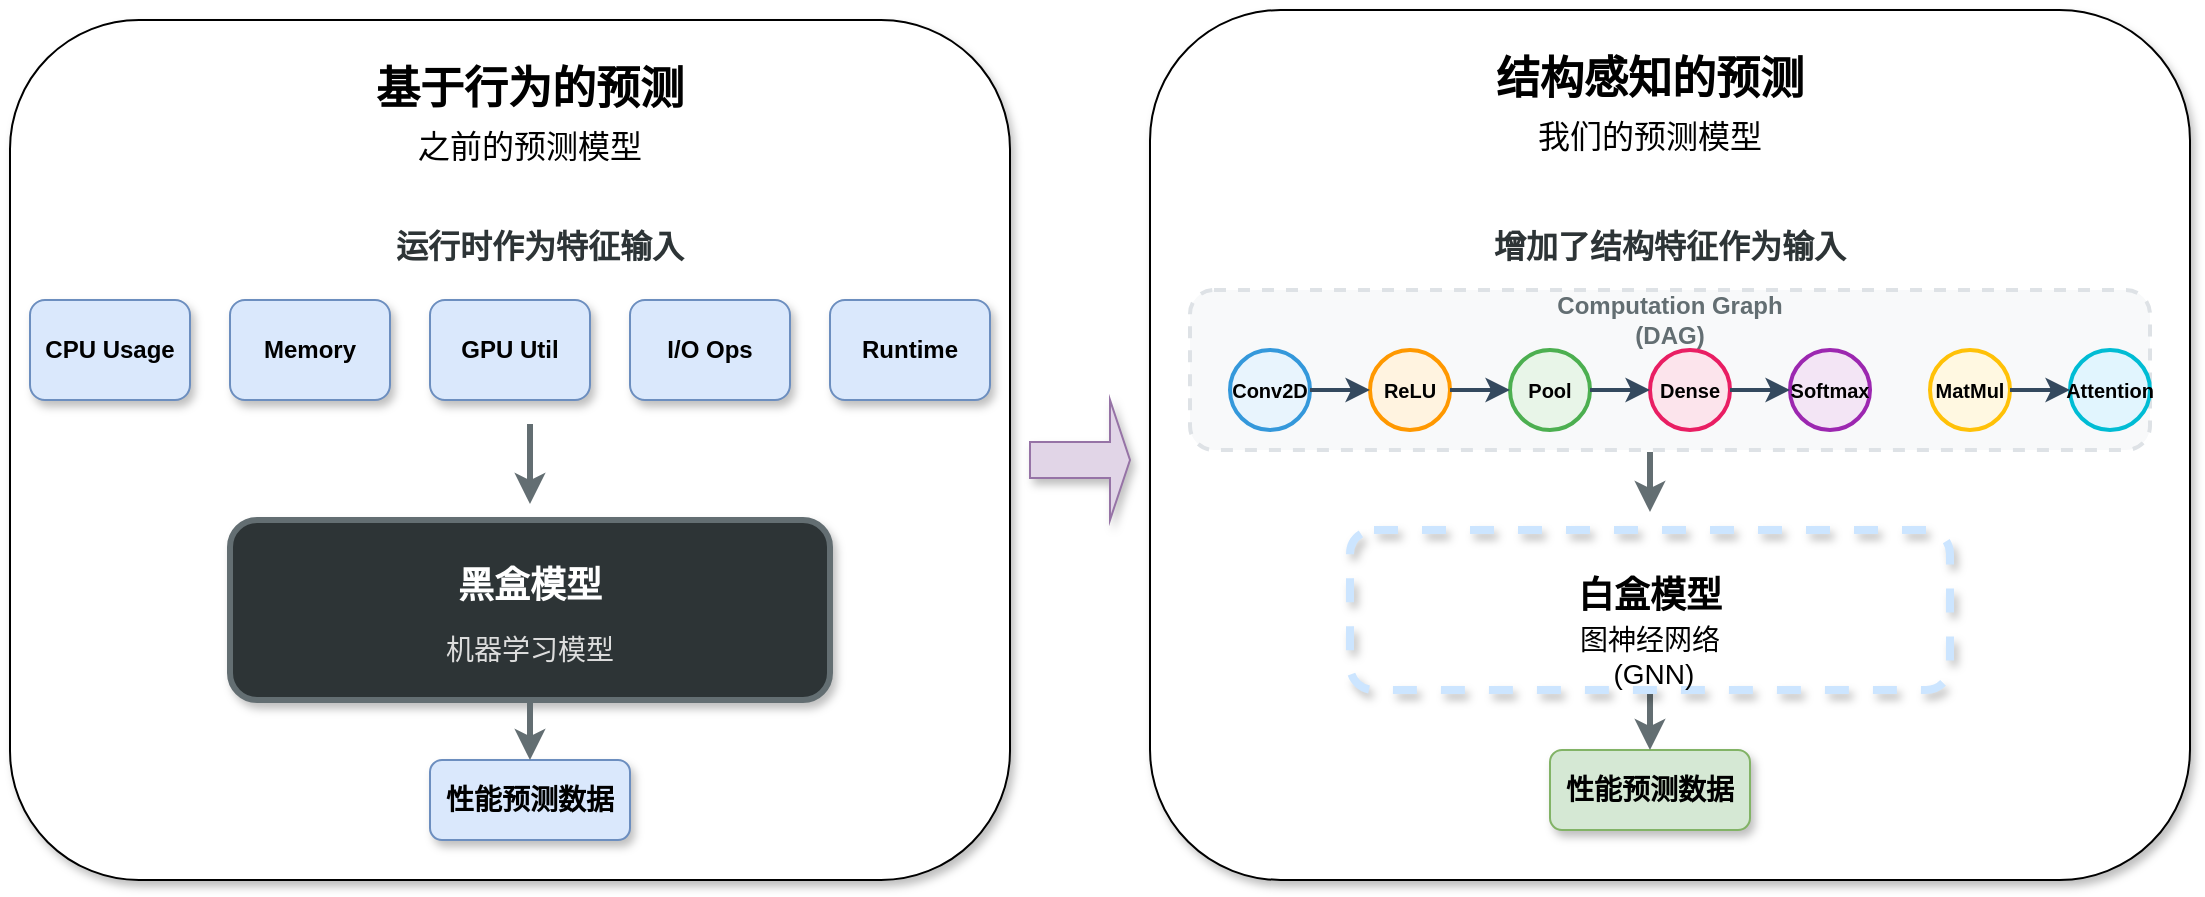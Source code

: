 <mxfile version="27.1.4">
  <diagram name="Prediction Evolution" id="prediction_evolution">
    <mxGraphModel dx="1566" dy="882" grid="1" gridSize="10" guides="1" tooltips="1" connect="1" arrows="1" fold="1" page="1" pageScale="1" pageWidth="1600" pageHeight="900" math="0" shadow="0">
      <root>
        <mxCell id="0" />
        <mxCell id="1" parent="0" />
        <mxCell id="evolution_arrow" value="" style="shape=singleArrow;whiteSpace=wrap;html=1;fillColor=#e1d5e7;strokeColor=#9673a6;shadow=1;" parent="1" vertex="1">
          <mxGeometry x="600" y="320" width="50" height="60" as="geometry" />
        </mxCell>
        <mxCell id="structure_bg" value="" style="rounded=1;whiteSpace=wrap;html=1;fillColor=#ffffff;strokeColor=#000000;strokeWidth=1;shadow=1;container=0;" parent="1" vertex="1">
          <mxGeometry x="660" y="125" width="520" height="435" as="geometry" />
        </mxCell>
        <mxCell id="structure_title" value="&lt;font style=&quot;font-size: 22px; color: rgb(0, 0, 0);&quot;&gt;结构感知的预测&lt;/font&gt;" style="text;html=1;strokeColor=none;fillColor=none;align=center;verticalAlign=middle;whiteSpace=wrap;rounded=0;fontSize=20;fontStyle=1;fontColor=#00b894;container=0;" parent="1" vertex="1">
          <mxGeometry x="800" y="145" width="220" height="30" as="geometry" />
        </mxCell>
        <mxCell id="structure_subtitle" value="&lt;font style=&quot;color: rgb(0, 0, 0); font-size: 16px;&quot;&gt;我们的预测模型&lt;/font&gt;" style="text;html=1;strokeColor=none;fillColor=none;align=center;verticalAlign=middle;whiteSpace=wrap;rounded=0;fontSize=14;fontColor=#636e72;container=0;" parent="1" vertex="1">
          <mxGeometry x="800" y="175" width="220" height="25" as="geometry" />
        </mxCell>
        <mxCell id="input_structure_title" value="增加了结构特征作为输入" style="text;html=1;strokeColor=none;fillColor=none;align=center;verticalAlign=middle;whiteSpace=wrap;rounded=0;fontSize=16;fontStyle=1;fontColor=#2d3436;container=0;" parent="1" vertex="1">
          <mxGeometry x="820" y="230" width="200" height="25" as="geometry" />
        </mxCell>
        <mxCell id="comp_graph_bg" value="" style="rounded=1;whiteSpace=wrap;html=1;fillColor=#f8f9fa;strokeColor=#dee2e6;strokeWidth=2;dashed=1;container=0;" parent="1" vertex="1">
          <mxGeometry x="680" y="265" width="480" height="80" as="geometry" />
        </mxCell>
        <mxCell id="comp_graph_title" value="Computation Graph (DAG)" style="text;html=1;strokeColor=none;fillColor=none;align=center;verticalAlign=middle;whiteSpace=wrap;rounded=0;fontSize=12;fontStyle=1;fontColor=#636e72;container=0;" parent="1" vertex="1">
          <mxGeometry x="860" y="270" width="120" height="20" as="geometry" />
        </mxCell>
        <mxCell id="op1" value="Conv2D" style="ellipse;whiteSpace=wrap;html=1;aspect=fixed;fontSize=10;fontStyle=1;fillColor=#e8f4fd;strokeColor=#3498db;strokeWidth=2;container=0;" parent="1" vertex="1">
          <mxGeometry x="700" y="295" width="40" height="40" as="geometry" />
        </mxCell>
        <mxCell id="op2" value="ReLU" style="ellipse;whiteSpace=wrap;html=1;aspect=fixed;fontSize=10;fontStyle=1;fillColor=#fff3e0;strokeColor=#ff9800;strokeWidth=2;container=0;" parent="1" vertex="1">
          <mxGeometry x="770" y="295" width="40" height="40" as="geometry" />
        </mxCell>
        <mxCell id="op3" value="Pool" style="ellipse;whiteSpace=wrap;html=1;aspect=fixed;fontSize=10;fontStyle=1;fillColor=#e8f5e8;strokeColor=#4caf50;strokeWidth=2;container=0;" parent="1" vertex="1">
          <mxGeometry x="840" y="295" width="40" height="40" as="geometry" />
        </mxCell>
        <mxCell id="op4" value="Dense" style="ellipse;whiteSpace=wrap;html=1;aspect=fixed;fontSize=10;fontStyle=1;fillColor=#fce4ec;strokeColor=#e91e63;strokeWidth=2;container=0;" parent="1" vertex="1">
          <mxGeometry x="910" y="295" width="40" height="40" as="geometry" />
        </mxCell>
        <mxCell id="op5" value="Softmax" style="ellipse;whiteSpace=wrap;html=1;aspect=fixed;fontSize=10;fontStyle=1;fillColor=#f3e5f5;strokeColor=#9c27b0;strokeWidth=2;container=0;" parent="1" vertex="1">
          <mxGeometry x="980" y="295" width="40" height="40" as="geometry" />
        </mxCell>
        <mxCell id="op6" value="MatMul" style="ellipse;whiteSpace=wrap;html=1;aspect=fixed;fontSize=10;fontStyle=1;fillColor=#fff8e1;strokeColor=#ffc107;strokeWidth=2;container=0;" parent="1" vertex="1">
          <mxGeometry x="1050" y="295" width="40" height="40" as="geometry" />
        </mxCell>
        <mxCell id="op7" value="Attention" style="ellipse;whiteSpace=wrap;html=1;aspect=fixed;fontSize=10;fontStyle=1;fillColor=#e1f5fe;strokeColor=#00bcd4;strokeWidth=2;container=0;" parent="1" vertex="1">
          <mxGeometry x="1120" y="295" width="40" height="40" as="geometry" />
        </mxCell>
        <mxCell id="op_edge1" value="" style="endArrow=classic;html=1;rounded=1;strokeWidth=2;strokeColor=#34495e;" parent="1" source="op1" target="op2" edge="1">
          <mxGeometry width="50" height="50" relative="1" as="geometry">
            <mxPoint x="800" y="395" as="sourcePoint" />
            <mxPoint x="850" y="345" as="targetPoint" />
          </mxGeometry>
        </mxCell>
        <mxCell id="op_edge2" value="" style="endArrow=classic;html=1;rounded=1;strokeWidth=2;strokeColor=#34495e;" parent="1" source="op2" target="op3" edge="1">
          <mxGeometry width="50" height="50" relative="1" as="geometry">
            <mxPoint x="800" y="395" as="sourcePoint" />
            <mxPoint x="850" y="345" as="targetPoint" />
          </mxGeometry>
        </mxCell>
        <mxCell id="op_edge3" value="" style="endArrow=classic;html=1;rounded=1;strokeWidth=2;strokeColor=#34495e;" parent="1" source="op3" target="op4" edge="1">
          <mxGeometry width="50" height="50" relative="1" as="geometry">
            <mxPoint x="800" y="395" as="sourcePoint" />
            <mxPoint x="850" y="345" as="targetPoint" />
          </mxGeometry>
        </mxCell>
        <mxCell id="op_edge4" value="" style="endArrow=classic;html=1;rounded=1;strokeWidth=2;strokeColor=#34495e;" parent="1" source="op4" target="op5" edge="1">
          <mxGeometry width="50" height="50" relative="1" as="geometry">
            <mxPoint x="800" y="395" as="sourcePoint" />
            <mxPoint x="850" y="345" as="targetPoint" />
          </mxGeometry>
        </mxCell>
        <mxCell id="op_edge5" value="" style="endArrow=classic;html=1;rounded=1;strokeWidth=2;strokeColor=#34495e;" parent="1" source="op6" target="op7" edge="1">
          <mxGeometry width="50" height="50" relative="1" as="geometry">
            <mxPoint x="800" y="395" as="sourcePoint" />
            <mxPoint x="850" y="345" as="targetPoint" />
          </mxGeometry>
        </mxCell>
        <mxCell id="to_structure_model" value="" style="endArrow=classic;html=1;rounded=1;strokeWidth=3;strokeColor=#636e72;" parent="1" edge="1">
          <mxGeometry width="50" height="50" relative="1" as="geometry">
            <mxPoint x="910" y="346" as="sourcePoint" />
            <mxPoint x="910" y="376" as="targetPoint" />
          </mxGeometry>
        </mxCell>
        <mxCell id="structure_output" value="&lt;font style=&quot;color: rgb(0, 0, 0); font-size: 14px;&quot;&gt;性能预测数据&lt;/font&gt;" style="rounded=1;whiteSpace=wrap;html=1;fillColor=#d5e8d4;strokeColor=#82b366;fontSize=13;fontStyle=1;shadow=1;container=0;" parent="1" vertex="1">
          <mxGeometry x="860" y="495" width="100" height="40" as="geometry" />
        </mxCell>
        <mxCell id="to_structure_output" value="" style="endArrow=classic;html=1;rounded=0;strokeWidth=3;strokeColor=#636e72;" parent="1" source="transparent_model" target="structure_output" edge="1">
          <mxGeometry width="50" height="50" relative="1" as="geometry">
            <mxPoint x="960" y="595" as="sourcePoint" />
            <mxPoint x="1010" y="545" as="targetPoint" />
          </mxGeometry>
        </mxCell>
        <mxCell id="transparent_model" value="" style="rounded=1;whiteSpace=wrap;html=1;fillColor=none;strokeColor=#CCE5FF;strokeWidth=4;shadow=1;dashed=1;container=0;" parent="1" vertex="1">
          <mxGeometry x="760" y="385" width="300" height="80" as="geometry" />
        </mxCell>
        <mxCell id="transparent_label" value="&lt;font style=&quot;font-size: 18px; color: rgb(0, 0, 0);&quot;&gt;白盒模型&lt;/font&gt;" style="text;html=1;strokeColor=none;fillColor=none;align=center;verticalAlign=middle;whiteSpace=wrap;rounded=0;fontSize=16;fontStyle=1;fontColor=#00b894;container=0;" parent="1" vertex="1">
          <mxGeometry x="830" y="405" width="160" height="25" as="geometry" />
        </mxCell>
        <mxCell id="transparent_sublabel" value="&lt;font style=&quot;font-size: 14px; color: rgb(0, 0, 0);&quot;&gt;图神经网络&lt;/font&gt;&lt;div&gt;&lt;font style=&quot;font-size: 14px; color: rgb(0, 0, 0);&quot;&gt;&amp;nbsp;(GNN)&lt;/font&gt;&lt;/div&gt;" style="text;html=1;strokeColor=none;fillColor=none;align=center;verticalAlign=middle;whiteSpace=wrap;rounded=0;fontSize=12;fontColor=#636e72;container=0;" parent="1" vertex="1">
          <mxGeometry x="830" y="435" width="160" height="25" as="geometry" />
        </mxCell>
        <mxCell id="behavior_bg" value="" style="rounded=1;whiteSpace=wrap;html=1;fillColor=#ffffff;strokeColor=#000000;strokeWidth=1;shadow=1;container=0;" parent="1" vertex="1">
          <mxGeometry x="90" y="130" width="500" height="430" as="geometry" />
        </mxCell>
        <mxCell id="behavior_title" value="&lt;font style=&quot;color: rgb(0, 0, 0); font-size: 22px;&quot;&gt;基于行为的预测&lt;/font&gt;" style="text;html=1;strokeColor=none;fillColor=none;align=center;verticalAlign=middle;whiteSpace=wrap;rounded=0;fontSize=20;fontStyle=1;fontColor=#74b9ff;container=0;" parent="1" vertex="1">
          <mxGeometry x="240" y="150" width="220" height="30" as="geometry" />
        </mxCell>
        <mxCell id="behavior_subtitle" value="&lt;font style=&quot;color: rgb(0, 0, 0); font-size: 16px;&quot;&gt;之前的预测模型&lt;/font&gt;" style="text;html=1;strokeColor=none;fillColor=none;align=center;verticalAlign=middle;whiteSpace=wrap;rounded=0;fontSize=14;fontColor=#636e72;container=0;" parent="1" vertex="1">
          <mxGeometry x="240" y="180" width="220" height="25" as="geometry" />
        </mxCell>
        <mxCell id="input_features_title" value="运行时作为特征输入" style="text;html=1;strokeColor=none;fillColor=none;align=center;verticalAlign=middle;whiteSpace=wrap;rounded=0;fontSize=16;fontStyle=1;fontColor=#2d3436;container=0;" parent="1" vertex="1">
          <mxGeometry x="280" y="230" width="150" height="25" as="geometry" />
        </mxCell>
        <mxCell id="cpu_feature" value="CPU Usage" style="rounded=1;whiteSpace=wrap;html=1;fillColor=#dae8fc;strokeColor=#6c8ebf;fontSize=12;fontStyle=1;shadow=1;container=0;" parent="1" vertex="1">
          <mxGeometry x="100" y="270" width="80" height="50" as="geometry" />
        </mxCell>
        <mxCell id="mem_feature" value="Memory" style="rounded=1;whiteSpace=wrap;html=1;fillColor=#dae8fc;strokeColor=#6c8ebf;fontSize=12;fontStyle=1;shadow=1;container=0;" parent="1" vertex="1">
          <mxGeometry x="200" y="270" width="80" height="50" as="geometry" />
        </mxCell>
        <mxCell id="gpu_feature" value="GPU Util" style="rounded=1;whiteSpace=wrap;html=1;fillColor=#dae8fc;strokeColor=#6c8ebf;fontSize=12;fontStyle=1;shadow=1;container=0;" parent="1" vertex="1">
          <mxGeometry x="300" y="270" width="80" height="50" as="geometry" />
        </mxCell>
        <mxCell id="io_feature" value="I/O Ops" style="rounded=1;whiteSpace=wrap;html=1;fillColor=#dae8fc;strokeColor=#6c8ebf;fontSize=12;fontStyle=1;shadow=1;container=0;" parent="1" vertex="1">
          <mxGeometry x="400" y="270" width="80" height="50" as="geometry" />
        </mxCell>
        <mxCell id="runtime_feature" value="Runtime" style="rounded=1;whiteSpace=wrap;html=1;fillColor=#dae8fc;strokeColor=#6c8ebf;fontSize=12;fontStyle=1;shadow=1;container=0;" parent="1" vertex="1">
          <mxGeometry x="500" y="270" width="80" height="50" as="geometry" />
        </mxCell>
        <mxCell id="to_behavior_model" value="" style="endArrow=classic;html=1;rounded=1;strokeWidth=3;strokeColor=#636e72;" parent="1" edge="1">
          <mxGeometry width="50" height="50" relative="1" as="geometry">
            <mxPoint x="350" y="332" as="sourcePoint" />
            <mxPoint x="350" y="372" as="targetPoint" />
          </mxGeometry>
        </mxCell>
        <mxCell id="blackbox_model" value="" style="rounded=1;whiteSpace=wrap;html=1;fillColor=#2d3436;strokeColor=#636e72;strokeWidth=3;shadow=1;container=0;" parent="1" vertex="1">
          <mxGeometry x="200" y="380" width="300" height="90" as="geometry" />
        </mxCell>
        <mxCell id="blackbox_label" value="&lt;font style=&quot;font-size: 18px;&quot;&gt;黑盒模型&lt;/font&gt;" style="text;html=1;strokeColor=none;fillColor=none;align=center;verticalAlign=middle;whiteSpace=wrap;rounded=0;fontSize=16;fontStyle=1;fontColor=#ffffff;container=0;" parent="1" vertex="1">
          <mxGeometry x="270" y="400" width="160" height="25" as="geometry" />
        </mxCell>
        <mxCell id="blackbox_sublabel" value="&lt;font style=&quot;font-size: 14px;&quot;&gt;机器学习模型&lt;/font&gt;" style="text;html=1;strokeColor=none;fillColor=none;align=center;verticalAlign=middle;whiteSpace=wrap;rounded=0;fontSize=12;fontColor=#ddd;container=0;" parent="1" vertex="1">
          <mxGeometry x="220" y="430" width="260" height="30" as="geometry" />
        </mxCell>
        <mxCell id="behavior_output" value="&lt;font style=&quot;color: rgb(0, 0, 0);&quot;&gt;性能预测数据&lt;/font&gt;" style="rounded=1;whiteSpace=wrap;html=1;fillColor=#dae8fc;strokeColor=#6c8ebf;fontSize=14;fontStyle=1;shadow=1;container=0;" parent="1" vertex="1">
          <mxGeometry x="300" y="500" width="100" height="40" as="geometry" />
        </mxCell>
        <mxCell id="to_behavior_output" value="" style="endArrow=classic;html=1;rounded=0;strokeWidth=3;strokeColor=#636e72;" parent="1" source="blackbox_model" target="behavior_output" edge="1">
          <mxGeometry width="50" height="50" relative="1" as="geometry">
            <mxPoint x="400" y="580" as="sourcePoint" />
            <mxPoint x="450" y="530" as="targetPoint" />
          </mxGeometry>
        </mxCell>
      </root>
    </mxGraphModel>
  </diagram>
</mxfile>
